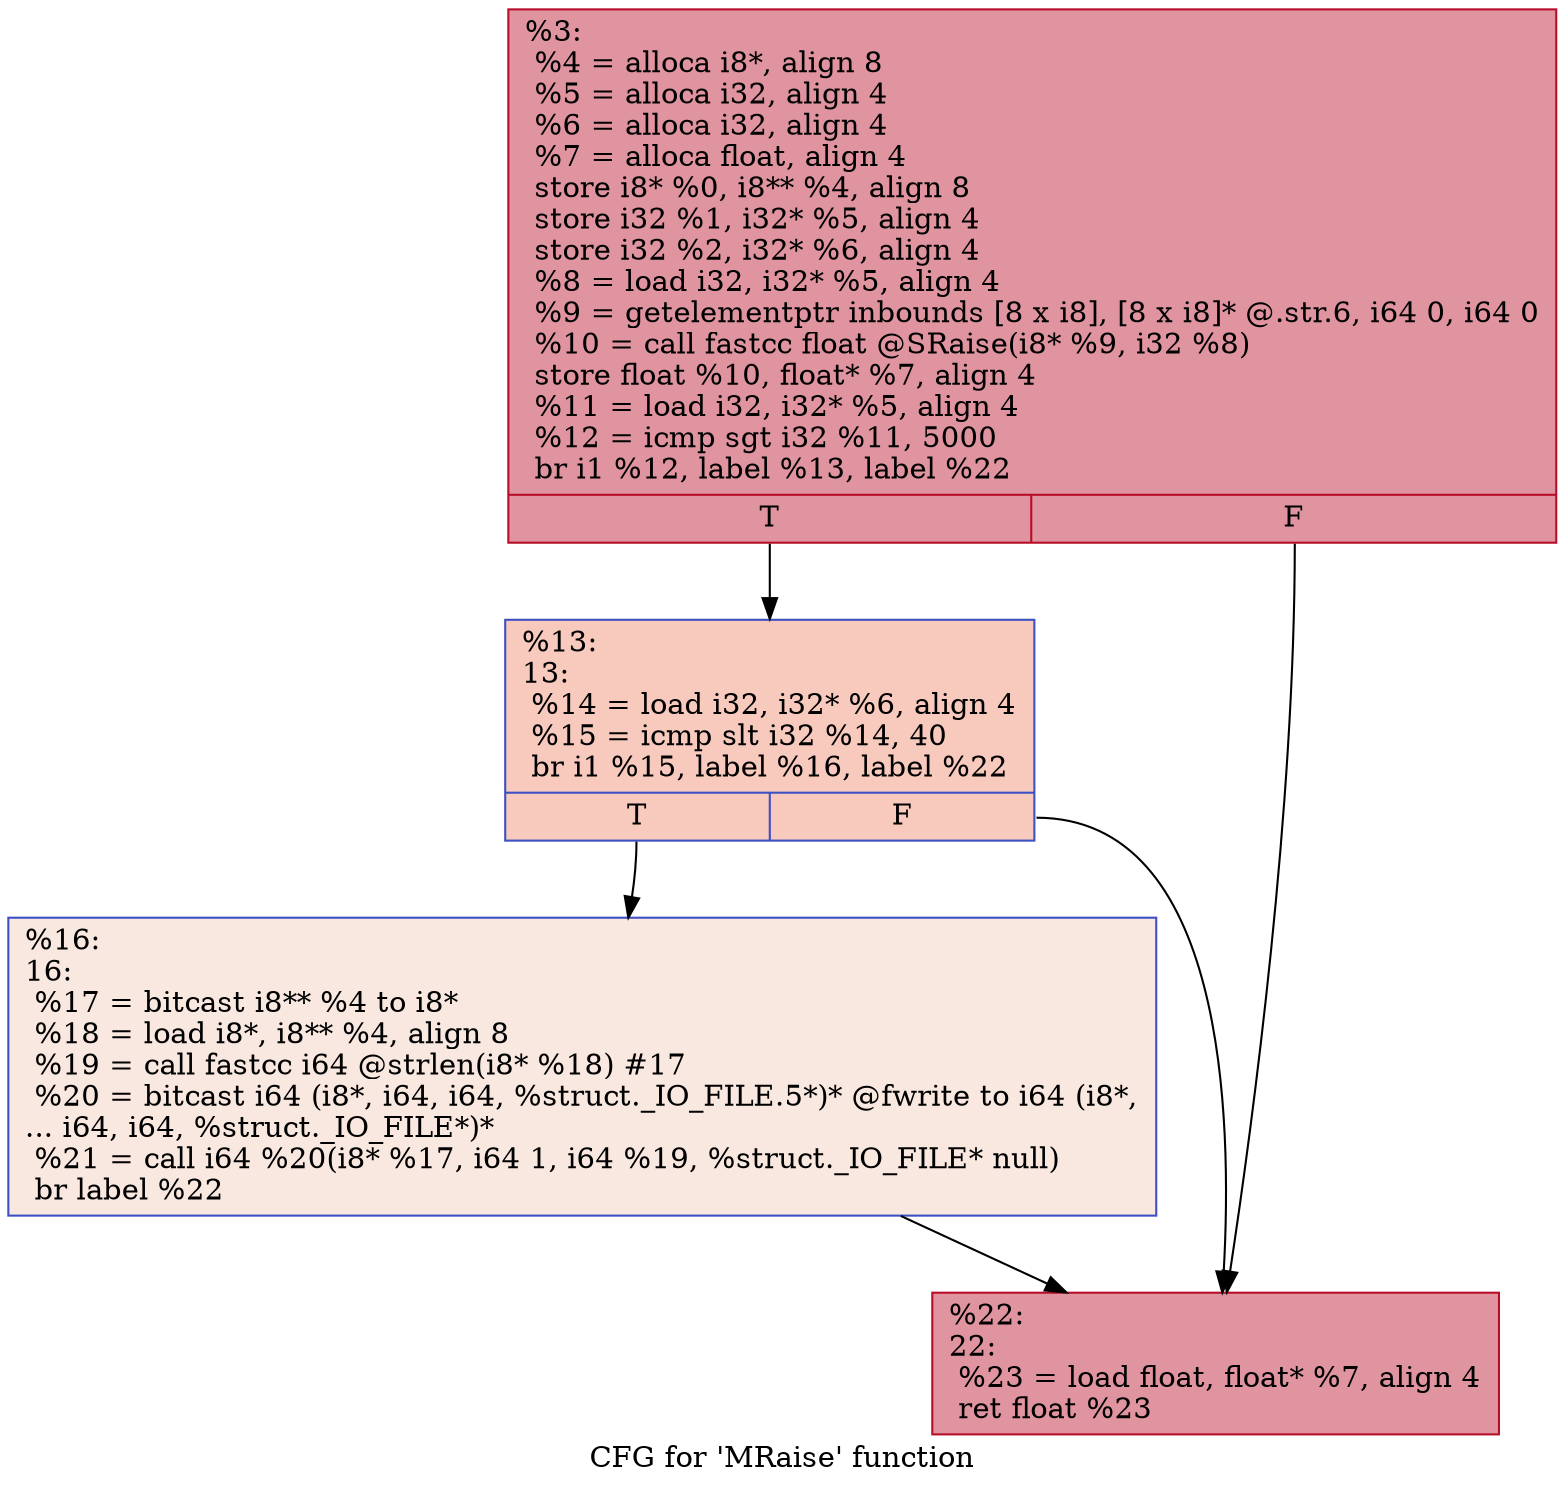 digraph "CFG for 'MRaise' function" {
	label="CFG for 'MRaise' function";

	Node0x122f910 [shape=record,color="#b70d28ff", style=filled, fillcolor="#b70d2870",label="{%3:\l  %4 = alloca i8*, align 8\l  %5 = alloca i32, align 4\l  %6 = alloca i32, align 4\l  %7 = alloca float, align 4\l  store i8* %0, i8** %4, align 8\l  store i32 %1, i32* %5, align 4\l  store i32 %2, i32* %6, align 4\l  %8 = load i32, i32* %5, align 4\l  %9 = getelementptr inbounds [8 x i8], [8 x i8]* @.str.6, i64 0, i64 0\l  %10 = call fastcc float @SRaise(i8* %9, i32 %8)\l  store float %10, float* %7, align 4\l  %11 = load i32, i32* %5, align 4\l  %12 = icmp sgt i32 %11, 5000\l  br i1 %12, label %13, label %22\l|{<s0>T|<s1>F}}"];
	Node0x122f910:s0 -> Node0x1230750;
	Node0x122f910:s1 -> Node0x12307f0;
	Node0x1230750 [shape=record,color="#3d50c3ff", style=filled, fillcolor="#ef886b70",label="{%13:\l13:                                               \l  %14 = load i32, i32* %6, align 4\l  %15 = icmp slt i32 %14, 40\l  br i1 %15, label %16, label %22\l|{<s0>T|<s1>F}}"];
	Node0x1230750:s0 -> Node0x12307a0;
	Node0x1230750:s1 -> Node0x12307f0;
	Node0x12307a0 [shape=record,color="#3d50c3ff", style=filled, fillcolor="#f1ccb870",label="{%16:\l16:                                               \l  %17 = bitcast i8** %4 to i8*\l  %18 = load i8*, i8** %4, align 8\l  %19 = call fastcc i64 @strlen(i8* %18) #17\l  %20 = bitcast i64 (i8*, i64, i64, %struct._IO_FILE.5*)* @fwrite to i64 (i8*,\l... i64, i64, %struct._IO_FILE*)*\l  %21 = call i64 %20(i8* %17, i64 1, i64 %19, %struct._IO_FILE* null)\l  br label %22\l}"];
	Node0x12307a0 -> Node0x12307f0;
	Node0x12307f0 [shape=record,color="#b70d28ff", style=filled, fillcolor="#b70d2870",label="{%22:\l22:                                               \l  %23 = load float, float* %7, align 4\l  ret float %23\l}"];
}
